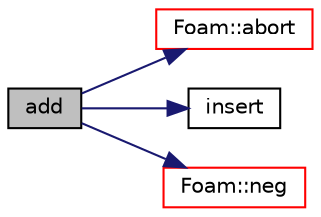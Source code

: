 digraph "add"
{
  bgcolor="transparent";
  edge [fontname="Helvetica",fontsize="10",labelfontname="Helvetica",labelfontsize="10"];
  node [fontname="Helvetica",fontsize="10",shape=record];
  rankdir="LR";
  Node1 [label="add",height=0.2,width=0.4,color="black", fillcolor="grey75", style="filled", fontcolor="black"];
  Node1 -> Node2 [color="midnightblue",fontsize="10",style="solid",fontname="Helvetica"];
  Node2 [label="Foam::abort",height=0.2,width=0.4,color="red",URL="$a10675.html#a447107a607d03e417307c203fa5fb44b"];
  Node1 -> Node3 [color="midnightblue",fontsize="10",style="solid",fontname="Helvetica"];
  Node3 [label="insert",height=0.2,width=0.4,color="black",URL="$a03877.html#ac3c1fc80c032bac12dfeb7842c1353ee"];
  Node1 -> Node4 [color="midnightblue",fontsize="10",style="solid",fontname="Helvetica"];
  Node4 [label="Foam::neg",height=0.2,width=0.4,color="red",URL="$a10675.html#aad5b44612e484eb87fcea79a3d19ee04"];
}
